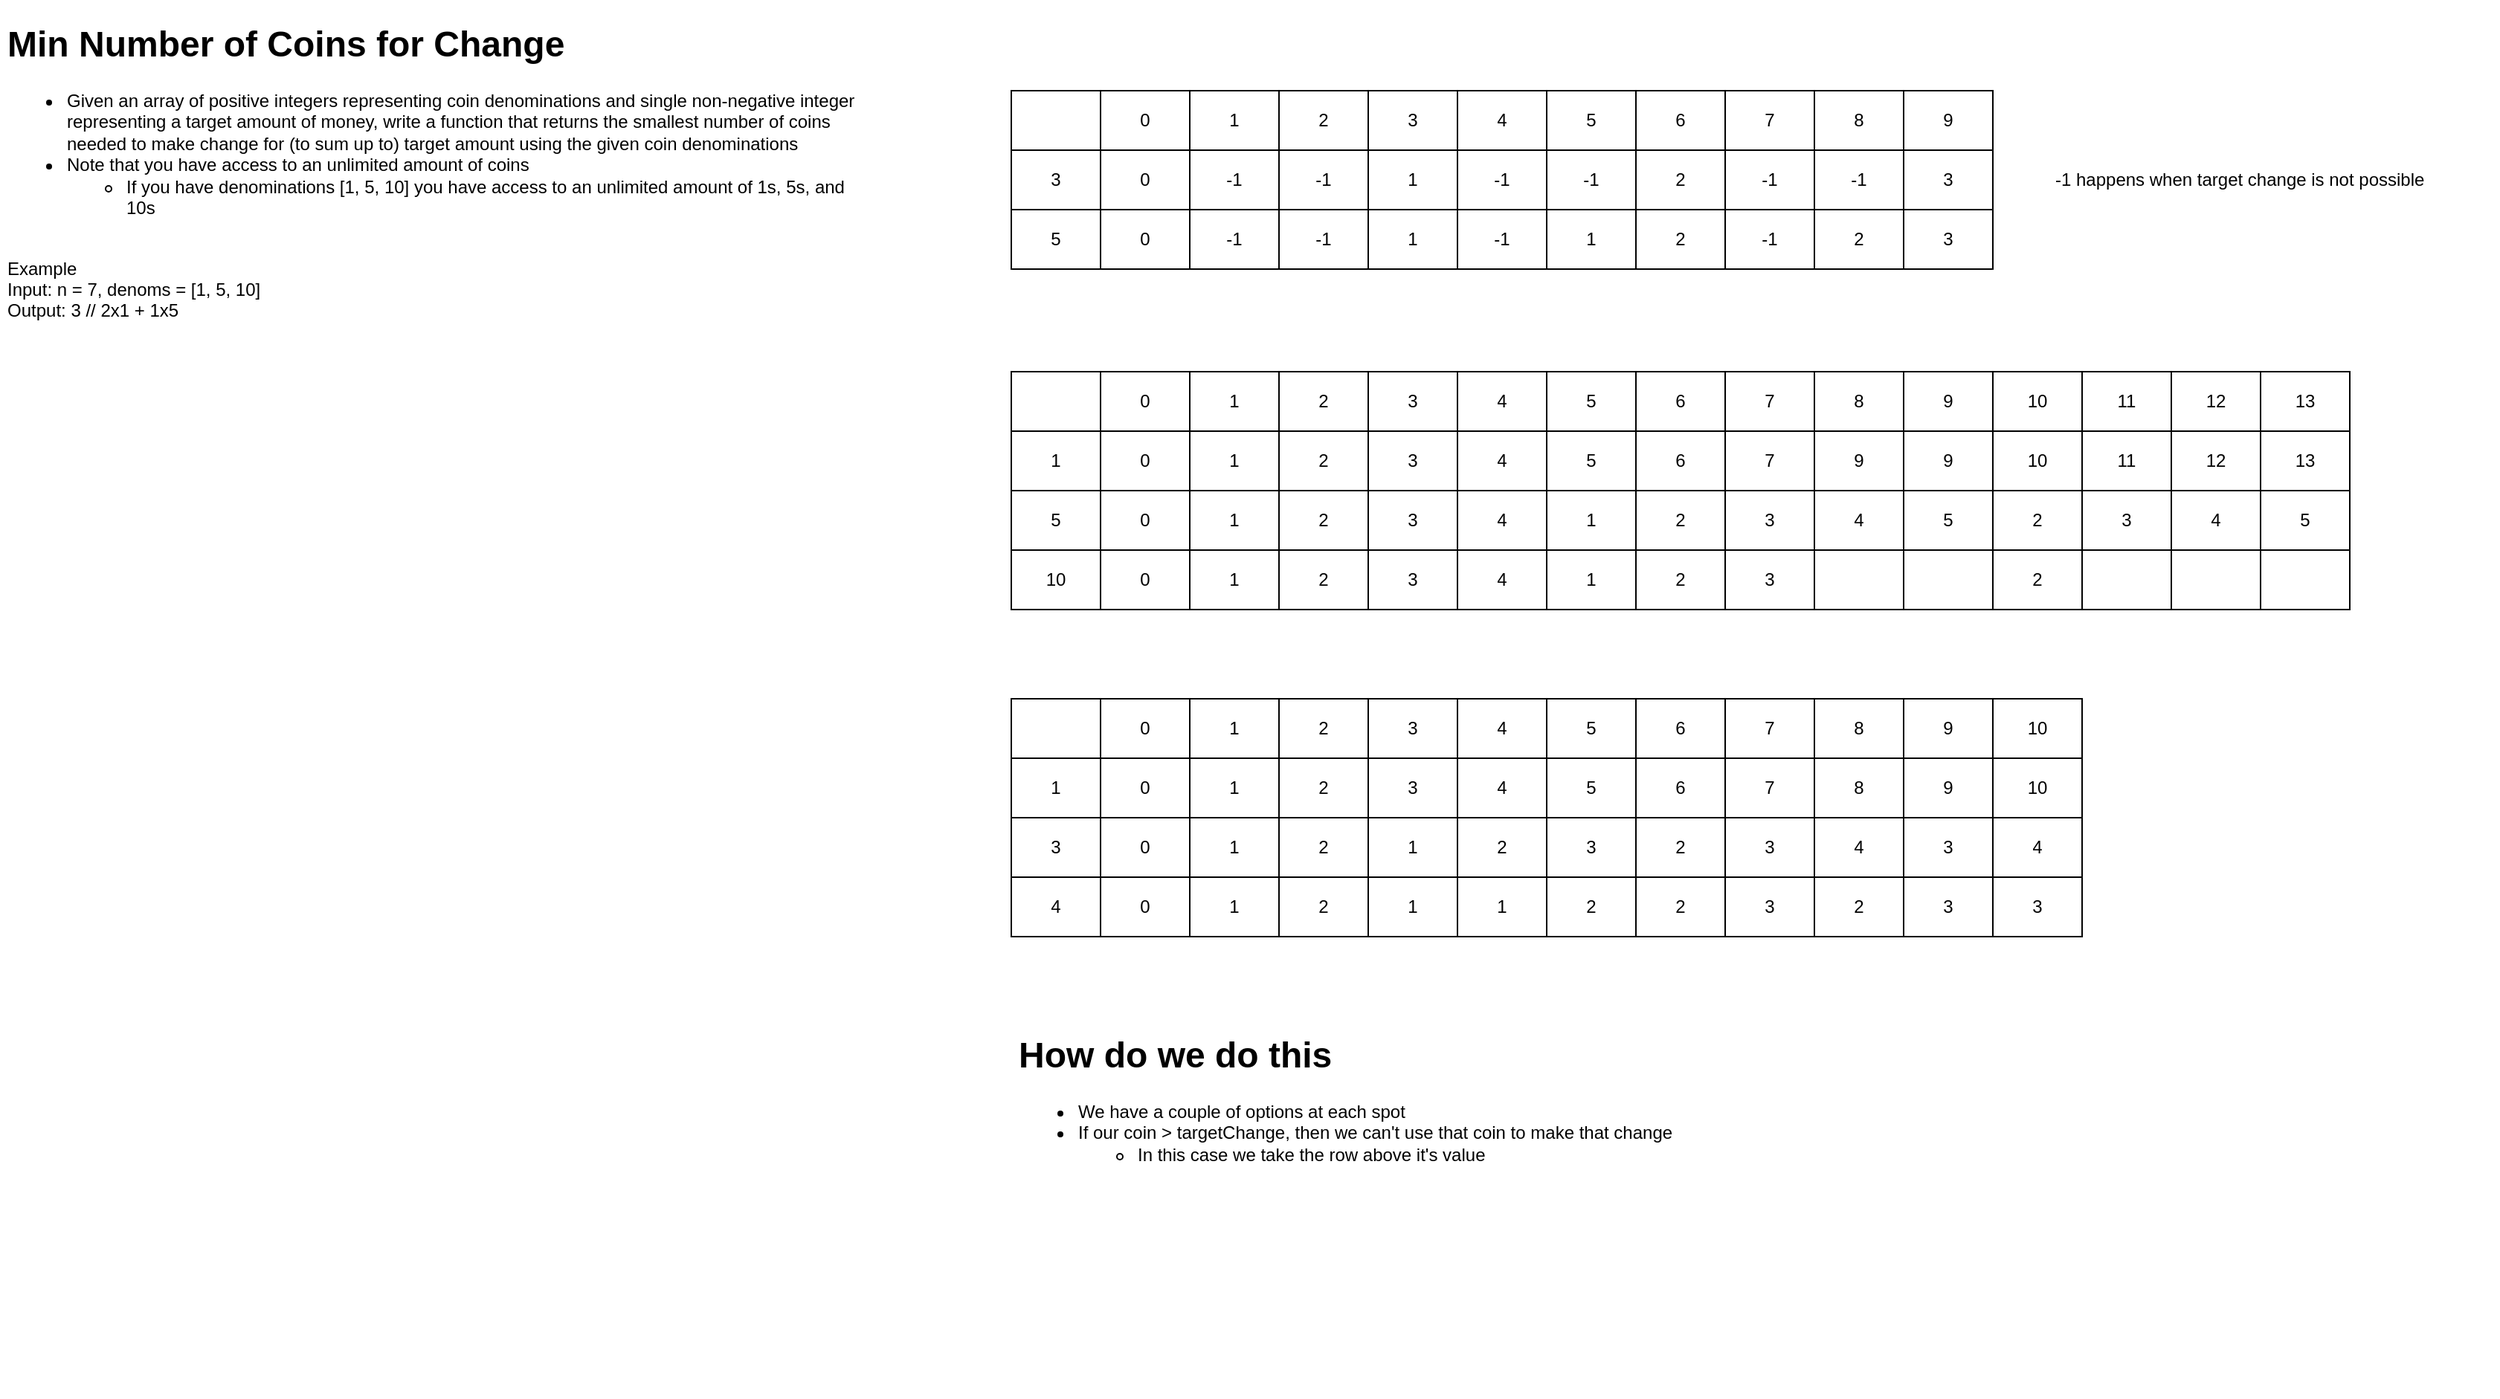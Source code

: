 <mxfile version="20.3.0" type="device"><diagram id="4B5W9W0zkUQPSBGocKM5" name="Page-1"><mxGraphModel dx="1662" dy="857" grid="1" gridSize="10" guides="1" tooltips="1" connect="1" arrows="1" fold="1" page="1" pageScale="1" pageWidth="850" pageHeight="1100" math="0" shadow="0"><root><mxCell id="0"/><mxCell id="1" parent="0"/><mxCell id="3KF4dzQylkHCF7JM_Ai--1" value="&lt;h1&gt;Min Number of Coins for Change&lt;/h1&gt;&lt;p&gt;&lt;/p&gt;&lt;ul&gt;&lt;li&gt;Given an array of positive integers representing coin denominations and single non-negative integer representing a target amount of money, write a function that returns the smallest number of coins needed to make change for (to sum up to) target amount using the given coin denominations&lt;/li&gt;&lt;li&gt;Note that you have access to an unlimited amount of coins&lt;/li&gt;&lt;ul&gt;&lt;li&gt;If you have denominations [1, 5, 10] you have access to an unlimited amount of 1s, 5s, and 10s&lt;/li&gt;&lt;/ul&gt;&lt;/ul&gt;&lt;div&gt;&lt;br&gt;&lt;/div&gt;&lt;div&gt;Example&lt;/div&gt;&lt;div&gt;Input: n = 7, denoms = [1, 5, 10]&lt;/div&gt;&lt;div&gt;Output: 3 // 2x1 + 1x5&lt;/div&gt;&lt;p&gt;&lt;/p&gt;" style="text;html=1;strokeColor=none;fillColor=none;spacing=5;spacingTop=-20;whiteSpace=wrap;overflow=hidden;rounded=0;" vertex="1" parent="1"><mxGeometry x="40" y="30" width="590" height="360" as="geometry"/></mxCell><mxCell id="3KF4dzQylkHCF7JM_Ai--2" value="" style="shape=table;startSize=0;container=1;collapsible=0;childLayout=tableLayout;" vertex="1" parent="1"><mxGeometry x="720" y="81" width="660" height="120" as="geometry"/></mxCell><mxCell id="3KF4dzQylkHCF7JM_Ai--3" value="" style="shape=tableRow;horizontal=0;startSize=0;swimlaneHead=0;swimlaneBody=0;top=0;left=0;bottom=0;right=0;collapsible=0;dropTarget=0;fillColor=none;points=[[0,0.5],[1,0.5]];portConstraint=eastwest;" vertex="1" parent="3KF4dzQylkHCF7JM_Ai--2"><mxGeometry width="660" height="40" as="geometry"/></mxCell><mxCell id="3KF4dzQylkHCF7JM_Ai--4" value="" style="shape=partialRectangle;html=1;whiteSpace=wrap;connectable=0;overflow=hidden;fillColor=none;top=0;left=0;bottom=0;right=0;pointerEvents=1;" vertex="1" parent="3KF4dzQylkHCF7JM_Ai--3"><mxGeometry width="60" height="40" as="geometry"><mxRectangle width="60" height="40" as="alternateBounds"/></mxGeometry></mxCell><mxCell id="3KF4dzQylkHCF7JM_Ai--5" value="0" style="shape=partialRectangle;html=1;whiteSpace=wrap;connectable=0;overflow=hidden;fillColor=none;top=0;left=0;bottom=0;right=0;pointerEvents=1;" vertex="1" parent="3KF4dzQylkHCF7JM_Ai--3"><mxGeometry x="60" width="60" height="40" as="geometry"><mxRectangle width="60" height="40" as="alternateBounds"/></mxGeometry></mxCell><mxCell id="3KF4dzQylkHCF7JM_Ai--6" value="1" style="shape=partialRectangle;html=1;whiteSpace=wrap;connectable=0;overflow=hidden;fillColor=none;top=0;left=0;bottom=0;right=0;pointerEvents=1;" vertex="1" parent="3KF4dzQylkHCF7JM_Ai--3"><mxGeometry x="120" width="60" height="40" as="geometry"><mxRectangle width="60" height="40" as="alternateBounds"/></mxGeometry></mxCell><mxCell id="3KF4dzQylkHCF7JM_Ai--7" value="2" style="shape=partialRectangle;html=1;whiteSpace=wrap;connectable=0;overflow=hidden;fillColor=none;top=0;left=0;bottom=0;right=0;pointerEvents=1;" vertex="1" parent="3KF4dzQylkHCF7JM_Ai--3"><mxGeometry x="180" width="60" height="40" as="geometry"><mxRectangle width="60" height="40" as="alternateBounds"/></mxGeometry></mxCell><mxCell id="3KF4dzQylkHCF7JM_Ai--8" value="3" style="shape=partialRectangle;html=1;whiteSpace=wrap;connectable=0;overflow=hidden;fillColor=none;top=0;left=0;bottom=0;right=0;pointerEvents=1;" vertex="1" parent="3KF4dzQylkHCF7JM_Ai--3"><mxGeometry x="240" width="60" height="40" as="geometry"><mxRectangle width="60" height="40" as="alternateBounds"/></mxGeometry></mxCell><mxCell id="3KF4dzQylkHCF7JM_Ai--9" value="4" style="shape=partialRectangle;html=1;whiteSpace=wrap;connectable=0;overflow=hidden;fillColor=none;top=0;left=0;bottom=0;right=0;pointerEvents=1;" vertex="1" parent="3KF4dzQylkHCF7JM_Ai--3"><mxGeometry x="300" width="60" height="40" as="geometry"><mxRectangle width="60" height="40" as="alternateBounds"/></mxGeometry></mxCell><mxCell id="3KF4dzQylkHCF7JM_Ai--10" value="5" style="shape=partialRectangle;html=1;whiteSpace=wrap;connectable=0;overflow=hidden;fillColor=none;top=0;left=0;bottom=0;right=0;pointerEvents=1;" vertex="1" parent="3KF4dzQylkHCF7JM_Ai--3"><mxGeometry x="360" width="60" height="40" as="geometry"><mxRectangle width="60" height="40" as="alternateBounds"/></mxGeometry></mxCell><mxCell id="3KF4dzQylkHCF7JM_Ai--11" value="6" style="shape=partialRectangle;html=1;whiteSpace=wrap;connectable=0;overflow=hidden;fillColor=none;top=0;left=0;bottom=0;right=0;pointerEvents=1;" vertex="1" parent="3KF4dzQylkHCF7JM_Ai--3"><mxGeometry x="420" width="60" height="40" as="geometry"><mxRectangle width="60" height="40" as="alternateBounds"/></mxGeometry></mxCell><mxCell id="3KF4dzQylkHCF7JM_Ai--12" value="7" style="shape=partialRectangle;html=1;whiteSpace=wrap;connectable=0;overflow=hidden;fillColor=none;top=0;left=0;bottom=0;right=0;pointerEvents=1;" vertex="1" parent="3KF4dzQylkHCF7JM_Ai--3"><mxGeometry x="480" width="60" height="40" as="geometry"><mxRectangle width="60" height="40" as="alternateBounds"/></mxGeometry></mxCell><mxCell id="3KF4dzQylkHCF7JM_Ai--33" value="8" style="shape=partialRectangle;html=1;whiteSpace=wrap;connectable=0;overflow=hidden;fillColor=none;top=0;left=0;bottom=0;right=0;pointerEvents=1;" vertex="1" parent="3KF4dzQylkHCF7JM_Ai--3"><mxGeometry x="540" width="60" height="40" as="geometry"><mxRectangle width="60" height="40" as="alternateBounds"/></mxGeometry></mxCell><mxCell id="3KF4dzQylkHCF7JM_Ai--36" value="9" style="shape=partialRectangle;html=1;whiteSpace=wrap;connectable=0;overflow=hidden;fillColor=none;top=0;left=0;bottom=0;right=0;pointerEvents=1;" vertex="1" parent="3KF4dzQylkHCF7JM_Ai--3"><mxGeometry x="600" width="60" height="40" as="geometry"><mxRectangle width="60" height="40" as="alternateBounds"/></mxGeometry></mxCell><mxCell id="3KF4dzQylkHCF7JM_Ai--13" value="" style="shape=tableRow;horizontal=0;startSize=0;swimlaneHead=0;swimlaneBody=0;top=0;left=0;bottom=0;right=0;collapsible=0;dropTarget=0;fillColor=none;points=[[0,0.5],[1,0.5]];portConstraint=eastwest;" vertex="1" parent="3KF4dzQylkHCF7JM_Ai--2"><mxGeometry y="40" width="660" height="40" as="geometry"/></mxCell><mxCell id="3KF4dzQylkHCF7JM_Ai--14" value="3" style="shape=partialRectangle;html=1;whiteSpace=wrap;connectable=0;overflow=hidden;fillColor=none;top=0;left=0;bottom=0;right=0;pointerEvents=1;" vertex="1" parent="3KF4dzQylkHCF7JM_Ai--13"><mxGeometry width="60" height="40" as="geometry"><mxRectangle width="60" height="40" as="alternateBounds"/></mxGeometry></mxCell><mxCell id="3KF4dzQylkHCF7JM_Ai--15" value="0" style="shape=partialRectangle;html=1;whiteSpace=wrap;connectable=0;overflow=hidden;fillColor=none;top=0;left=0;bottom=0;right=0;pointerEvents=1;" vertex="1" parent="3KF4dzQylkHCF7JM_Ai--13"><mxGeometry x="60" width="60" height="40" as="geometry"><mxRectangle width="60" height="40" as="alternateBounds"/></mxGeometry></mxCell><mxCell id="3KF4dzQylkHCF7JM_Ai--16" value="-1" style="shape=partialRectangle;html=1;whiteSpace=wrap;connectable=0;overflow=hidden;fillColor=none;top=0;left=0;bottom=0;right=0;pointerEvents=1;" vertex="1" parent="3KF4dzQylkHCF7JM_Ai--13"><mxGeometry x="120" width="60" height="40" as="geometry"><mxRectangle width="60" height="40" as="alternateBounds"/></mxGeometry></mxCell><mxCell id="3KF4dzQylkHCF7JM_Ai--17" value="-1" style="shape=partialRectangle;html=1;whiteSpace=wrap;connectable=0;overflow=hidden;fillColor=none;top=0;left=0;bottom=0;right=0;pointerEvents=1;" vertex="1" parent="3KF4dzQylkHCF7JM_Ai--13"><mxGeometry x="180" width="60" height="40" as="geometry"><mxRectangle width="60" height="40" as="alternateBounds"/></mxGeometry></mxCell><mxCell id="3KF4dzQylkHCF7JM_Ai--18" value="1" style="shape=partialRectangle;html=1;whiteSpace=wrap;connectable=0;overflow=hidden;fillColor=none;top=0;left=0;bottom=0;right=0;pointerEvents=1;" vertex="1" parent="3KF4dzQylkHCF7JM_Ai--13"><mxGeometry x="240" width="60" height="40" as="geometry"><mxRectangle width="60" height="40" as="alternateBounds"/></mxGeometry></mxCell><mxCell id="3KF4dzQylkHCF7JM_Ai--19" value="-1" style="shape=partialRectangle;html=1;whiteSpace=wrap;connectable=0;overflow=hidden;fillColor=none;top=0;left=0;bottom=0;right=0;pointerEvents=1;" vertex="1" parent="3KF4dzQylkHCF7JM_Ai--13"><mxGeometry x="300" width="60" height="40" as="geometry"><mxRectangle width="60" height="40" as="alternateBounds"/></mxGeometry></mxCell><mxCell id="3KF4dzQylkHCF7JM_Ai--20" value="-1" style="shape=partialRectangle;html=1;whiteSpace=wrap;connectable=0;overflow=hidden;fillColor=none;top=0;left=0;bottom=0;right=0;pointerEvents=1;" vertex="1" parent="3KF4dzQylkHCF7JM_Ai--13"><mxGeometry x="360" width="60" height="40" as="geometry"><mxRectangle width="60" height="40" as="alternateBounds"/></mxGeometry></mxCell><mxCell id="3KF4dzQylkHCF7JM_Ai--21" value="2" style="shape=partialRectangle;html=1;whiteSpace=wrap;connectable=0;overflow=hidden;fillColor=none;top=0;left=0;bottom=0;right=0;pointerEvents=1;" vertex="1" parent="3KF4dzQylkHCF7JM_Ai--13"><mxGeometry x="420" width="60" height="40" as="geometry"><mxRectangle width="60" height="40" as="alternateBounds"/></mxGeometry></mxCell><mxCell id="3KF4dzQylkHCF7JM_Ai--22" value="-1" style="shape=partialRectangle;html=1;whiteSpace=wrap;connectable=0;overflow=hidden;fillColor=none;top=0;left=0;bottom=0;right=0;pointerEvents=1;" vertex="1" parent="3KF4dzQylkHCF7JM_Ai--13"><mxGeometry x="480" width="60" height="40" as="geometry"><mxRectangle width="60" height="40" as="alternateBounds"/></mxGeometry></mxCell><mxCell id="3KF4dzQylkHCF7JM_Ai--34" value="-1" style="shape=partialRectangle;html=1;whiteSpace=wrap;connectable=0;overflow=hidden;fillColor=none;top=0;left=0;bottom=0;right=0;pointerEvents=1;" vertex="1" parent="3KF4dzQylkHCF7JM_Ai--13"><mxGeometry x="540" width="60" height="40" as="geometry"><mxRectangle width="60" height="40" as="alternateBounds"/></mxGeometry></mxCell><mxCell id="3KF4dzQylkHCF7JM_Ai--37" value="3" style="shape=partialRectangle;html=1;whiteSpace=wrap;connectable=0;overflow=hidden;fillColor=none;top=0;left=0;bottom=0;right=0;pointerEvents=1;" vertex="1" parent="3KF4dzQylkHCF7JM_Ai--13"><mxGeometry x="600" width="60" height="40" as="geometry"><mxRectangle width="60" height="40" as="alternateBounds"/></mxGeometry></mxCell><mxCell id="3KF4dzQylkHCF7JM_Ai--23" style="shape=tableRow;horizontal=0;startSize=0;swimlaneHead=0;swimlaneBody=0;top=0;left=0;bottom=0;right=0;collapsible=0;dropTarget=0;fillColor=none;points=[[0,0.5],[1,0.5]];portConstraint=eastwest;" vertex="1" parent="3KF4dzQylkHCF7JM_Ai--2"><mxGeometry y="80" width="660" height="40" as="geometry"/></mxCell><mxCell id="3KF4dzQylkHCF7JM_Ai--24" value="5" style="shape=partialRectangle;html=1;whiteSpace=wrap;connectable=0;overflow=hidden;fillColor=none;top=0;left=0;bottom=0;right=0;pointerEvents=1;" vertex="1" parent="3KF4dzQylkHCF7JM_Ai--23"><mxGeometry width="60" height="40" as="geometry"><mxRectangle width="60" height="40" as="alternateBounds"/></mxGeometry></mxCell><mxCell id="3KF4dzQylkHCF7JM_Ai--25" value="0" style="shape=partialRectangle;html=1;whiteSpace=wrap;connectable=0;overflow=hidden;fillColor=none;top=0;left=0;bottom=0;right=0;pointerEvents=1;" vertex="1" parent="3KF4dzQylkHCF7JM_Ai--23"><mxGeometry x="60" width="60" height="40" as="geometry"><mxRectangle width="60" height="40" as="alternateBounds"/></mxGeometry></mxCell><mxCell id="3KF4dzQylkHCF7JM_Ai--26" value="-1" style="shape=partialRectangle;html=1;whiteSpace=wrap;connectable=0;overflow=hidden;fillColor=none;top=0;left=0;bottom=0;right=0;pointerEvents=1;" vertex="1" parent="3KF4dzQylkHCF7JM_Ai--23"><mxGeometry x="120" width="60" height="40" as="geometry"><mxRectangle width="60" height="40" as="alternateBounds"/></mxGeometry></mxCell><mxCell id="3KF4dzQylkHCF7JM_Ai--27" value="-1" style="shape=partialRectangle;html=1;whiteSpace=wrap;connectable=0;overflow=hidden;fillColor=none;top=0;left=0;bottom=0;right=0;pointerEvents=1;" vertex="1" parent="3KF4dzQylkHCF7JM_Ai--23"><mxGeometry x="180" width="60" height="40" as="geometry"><mxRectangle width="60" height="40" as="alternateBounds"/></mxGeometry></mxCell><mxCell id="3KF4dzQylkHCF7JM_Ai--28" value="1" style="shape=partialRectangle;html=1;whiteSpace=wrap;connectable=0;overflow=hidden;fillColor=none;top=0;left=0;bottom=0;right=0;pointerEvents=1;" vertex="1" parent="3KF4dzQylkHCF7JM_Ai--23"><mxGeometry x="240" width="60" height="40" as="geometry"><mxRectangle width="60" height="40" as="alternateBounds"/></mxGeometry></mxCell><mxCell id="3KF4dzQylkHCF7JM_Ai--29" value="-1" style="shape=partialRectangle;html=1;whiteSpace=wrap;connectable=0;overflow=hidden;fillColor=none;top=0;left=0;bottom=0;right=0;pointerEvents=1;" vertex="1" parent="3KF4dzQylkHCF7JM_Ai--23"><mxGeometry x="300" width="60" height="40" as="geometry"><mxRectangle width="60" height="40" as="alternateBounds"/></mxGeometry></mxCell><mxCell id="3KF4dzQylkHCF7JM_Ai--30" value="1" style="shape=partialRectangle;html=1;whiteSpace=wrap;connectable=0;overflow=hidden;fillColor=none;top=0;left=0;bottom=0;right=0;pointerEvents=1;" vertex="1" parent="3KF4dzQylkHCF7JM_Ai--23"><mxGeometry x="360" width="60" height="40" as="geometry"><mxRectangle width="60" height="40" as="alternateBounds"/></mxGeometry></mxCell><mxCell id="3KF4dzQylkHCF7JM_Ai--31" value="2" style="shape=partialRectangle;html=1;whiteSpace=wrap;connectable=0;overflow=hidden;fillColor=none;top=0;left=0;bottom=0;right=0;pointerEvents=1;" vertex="1" parent="3KF4dzQylkHCF7JM_Ai--23"><mxGeometry x="420" width="60" height="40" as="geometry"><mxRectangle width="60" height="40" as="alternateBounds"/></mxGeometry></mxCell><mxCell id="3KF4dzQylkHCF7JM_Ai--32" value="-1" style="shape=partialRectangle;html=1;whiteSpace=wrap;connectable=0;overflow=hidden;fillColor=none;top=0;left=0;bottom=0;right=0;pointerEvents=1;" vertex="1" parent="3KF4dzQylkHCF7JM_Ai--23"><mxGeometry x="480" width="60" height="40" as="geometry"><mxRectangle width="60" height="40" as="alternateBounds"/></mxGeometry></mxCell><mxCell id="3KF4dzQylkHCF7JM_Ai--35" value="2" style="shape=partialRectangle;html=1;whiteSpace=wrap;connectable=0;overflow=hidden;fillColor=none;top=0;left=0;bottom=0;right=0;pointerEvents=1;" vertex="1" parent="3KF4dzQylkHCF7JM_Ai--23"><mxGeometry x="540" width="60" height="40" as="geometry"><mxRectangle width="60" height="40" as="alternateBounds"/></mxGeometry></mxCell><mxCell id="3KF4dzQylkHCF7JM_Ai--38" value="3" style="shape=partialRectangle;html=1;whiteSpace=wrap;connectable=0;overflow=hidden;fillColor=none;top=0;left=0;bottom=0;right=0;pointerEvents=1;" vertex="1" parent="3KF4dzQylkHCF7JM_Ai--23"><mxGeometry x="600" width="60" height="40" as="geometry"><mxRectangle width="60" height="40" as="alternateBounds"/></mxGeometry></mxCell><mxCell id="3KF4dzQylkHCF7JM_Ai--39" value="" style="shape=table;startSize=0;container=1;collapsible=0;childLayout=tableLayout;" vertex="1" parent="1"><mxGeometry x="720" y="270" width="900" height="160" as="geometry"/></mxCell><mxCell id="3KF4dzQylkHCF7JM_Ai--40" value="" style="shape=tableRow;horizontal=0;startSize=0;swimlaneHead=0;swimlaneBody=0;top=0;left=0;bottom=0;right=0;collapsible=0;dropTarget=0;fillColor=none;points=[[0,0.5],[1,0.5]];portConstraint=eastwest;" vertex="1" parent="3KF4dzQylkHCF7JM_Ai--39"><mxGeometry width="900" height="40" as="geometry"/></mxCell><mxCell id="3KF4dzQylkHCF7JM_Ai--41" value="" style="shape=partialRectangle;html=1;whiteSpace=wrap;connectable=0;overflow=hidden;fillColor=none;top=0;left=0;bottom=0;right=0;pointerEvents=1;" vertex="1" parent="3KF4dzQylkHCF7JM_Ai--40"><mxGeometry width="60" height="40" as="geometry"><mxRectangle width="60" height="40" as="alternateBounds"/></mxGeometry></mxCell><mxCell id="3KF4dzQylkHCF7JM_Ai--42" value="0" style="shape=partialRectangle;html=1;whiteSpace=wrap;connectable=0;overflow=hidden;fillColor=none;top=0;left=0;bottom=0;right=0;pointerEvents=1;" vertex="1" parent="3KF4dzQylkHCF7JM_Ai--40"><mxGeometry x="60" width="60" height="40" as="geometry"><mxRectangle width="60" height="40" as="alternateBounds"/></mxGeometry></mxCell><mxCell id="3KF4dzQylkHCF7JM_Ai--43" value="1" style="shape=partialRectangle;html=1;whiteSpace=wrap;connectable=0;overflow=hidden;fillColor=none;top=0;left=0;bottom=0;right=0;pointerEvents=1;" vertex="1" parent="3KF4dzQylkHCF7JM_Ai--40"><mxGeometry x="120" width="60" height="40" as="geometry"><mxRectangle width="60" height="40" as="alternateBounds"/></mxGeometry></mxCell><mxCell id="3KF4dzQylkHCF7JM_Ai--44" value="2" style="shape=partialRectangle;html=1;whiteSpace=wrap;connectable=0;overflow=hidden;fillColor=none;top=0;left=0;bottom=0;right=0;pointerEvents=1;" vertex="1" parent="3KF4dzQylkHCF7JM_Ai--40"><mxGeometry x="180" width="60" height="40" as="geometry"><mxRectangle width="60" height="40" as="alternateBounds"/></mxGeometry></mxCell><mxCell id="3KF4dzQylkHCF7JM_Ai--45" value="3" style="shape=partialRectangle;html=1;whiteSpace=wrap;connectable=0;overflow=hidden;fillColor=none;top=0;left=0;bottom=0;right=0;pointerEvents=1;" vertex="1" parent="3KF4dzQylkHCF7JM_Ai--40"><mxGeometry x="240" width="60" height="40" as="geometry"><mxRectangle width="60" height="40" as="alternateBounds"/></mxGeometry></mxCell><mxCell id="3KF4dzQylkHCF7JM_Ai--46" value="4" style="shape=partialRectangle;html=1;whiteSpace=wrap;connectable=0;overflow=hidden;fillColor=none;top=0;left=0;bottom=0;right=0;pointerEvents=1;" vertex="1" parent="3KF4dzQylkHCF7JM_Ai--40"><mxGeometry x="300" width="60" height="40" as="geometry"><mxRectangle width="60" height="40" as="alternateBounds"/></mxGeometry></mxCell><mxCell id="3KF4dzQylkHCF7JM_Ai--47" value="5" style="shape=partialRectangle;html=1;whiteSpace=wrap;connectable=0;overflow=hidden;fillColor=none;top=0;left=0;bottom=0;right=0;pointerEvents=1;" vertex="1" parent="3KF4dzQylkHCF7JM_Ai--40"><mxGeometry x="360" width="60" height="40" as="geometry"><mxRectangle width="60" height="40" as="alternateBounds"/></mxGeometry></mxCell><mxCell id="3KF4dzQylkHCF7JM_Ai--48" value="6" style="shape=partialRectangle;html=1;whiteSpace=wrap;connectable=0;overflow=hidden;fillColor=none;top=0;left=0;bottom=0;right=0;pointerEvents=1;" vertex="1" parent="3KF4dzQylkHCF7JM_Ai--40"><mxGeometry x="420" width="60" height="40" as="geometry"><mxRectangle width="60" height="40" as="alternateBounds"/></mxGeometry></mxCell><mxCell id="3KF4dzQylkHCF7JM_Ai--76" value="7" style="shape=partialRectangle;html=1;whiteSpace=wrap;connectable=0;overflow=hidden;fillColor=none;top=0;left=0;bottom=0;right=0;pointerEvents=1;" vertex="1" parent="3KF4dzQylkHCF7JM_Ai--40"><mxGeometry x="480" width="60" height="40" as="geometry"><mxRectangle width="60" height="40" as="alternateBounds"/></mxGeometry></mxCell><mxCell id="3KF4dzQylkHCF7JM_Ai--82" value="8" style="shape=partialRectangle;html=1;whiteSpace=wrap;connectable=0;overflow=hidden;fillColor=none;top=0;left=0;bottom=0;right=0;pointerEvents=1;" vertex="1" parent="3KF4dzQylkHCF7JM_Ai--40"><mxGeometry x="540" width="60" height="40" as="geometry"><mxRectangle width="60" height="40" as="alternateBounds"/></mxGeometry></mxCell><mxCell id="3KF4dzQylkHCF7JM_Ai--86" value="9" style="shape=partialRectangle;html=1;whiteSpace=wrap;connectable=0;overflow=hidden;fillColor=none;top=0;left=0;bottom=0;right=0;pointerEvents=1;" vertex="1" parent="3KF4dzQylkHCF7JM_Ai--40"><mxGeometry x="600" width="60" height="40" as="geometry"><mxRectangle width="60" height="40" as="alternateBounds"/></mxGeometry></mxCell><mxCell id="3KF4dzQylkHCF7JM_Ai--90" value="10" style="shape=partialRectangle;html=1;whiteSpace=wrap;connectable=0;overflow=hidden;fillColor=none;top=0;left=0;bottom=0;right=0;pointerEvents=1;" vertex="1" parent="3KF4dzQylkHCF7JM_Ai--40"><mxGeometry x="660" width="60" height="40" as="geometry"><mxRectangle width="60" height="40" as="alternateBounds"/></mxGeometry></mxCell><mxCell id="3KF4dzQylkHCF7JM_Ai--94" value="11" style="shape=partialRectangle;html=1;whiteSpace=wrap;connectable=0;overflow=hidden;fillColor=none;top=0;left=0;bottom=0;right=0;pointerEvents=1;" vertex="1" parent="3KF4dzQylkHCF7JM_Ai--40"><mxGeometry x="720" width="60" height="40" as="geometry"><mxRectangle width="60" height="40" as="alternateBounds"/></mxGeometry></mxCell><mxCell id="3KF4dzQylkHCF7JM_Ai--98" value="12" style="shape=partialRectangle;html=1;whiteSpace=wrap;connectable=0;overflow=hidden;fillColor=none;top=0;left=0;bottom=0;right=0;pointerEvents=1;" vertex="1" parent="3KF4dzQylkHCF7JM_Ai--40"><mxGeometry x="780" width="60" height="40" as="geometry"><mxRectangle width="60" height="40" as="alternateBounds"/></mxGeometry></mxCell><mxCell id="3KF4dzQylkHCF7JM_Ai--102" value="13" style="shape=partialRectangle;html=1;whiteSpace=wrap;connectable=0;overflow=hidden;fillColor=none;top=0;left=0;bottom=0;right=0;pointerEvents=1;" vertex="1" parent="3KF4dzQylkHCF7JM_Ai--40"><mxGeometry x="840" width="60" height="40" as="geometry"><mxRectangle width="60" height="40" as="alternateBounds"/></mxGeometry></mxCell><mxCell id="3KF4dzQylkHCF7JM_Ai--49" value="" style="shape=tableRow;horizontal=0;startSize=0;swimlaneHead=0;swimlaneBody=0;top=0;left=0;bottom=0;right=0;collapsible=0;dropTarget=0;fillColor=none;points=[[0,0.5],[1,0.5]];portConstraint=eastwest;" vertex="1" parent="3KF4dzQylkHCF7JM_Ai--39"><mxGeometry y="40" width="900" height="40" as="geometry"/></mxCell><mxCell id="3KF4dzQylkHCF7JM_Ai--50" value="1" style="shape=partialRectangle;html=1;whiteSpace=wrap;connectable=0;overflow=hidden;fillColor=none;top=0;left=0;bottom=0;right=0;pointerEvents=1;" vertex="1" parent="3KF4dzQylkHCF7JM_Ai--49"><mxGeometry width="60" height="40" as="geometry"><mxRectangle width="60" height="40" as="alternateBounds"/></mxGeometry></mxCell><mxCell id="3KF4dzQylkHCF7JM_Ai--51" value="0" style="shape=partialRectangle;html=1;whiteSpace=wrap;connectable=0;overflow=hidden;fillColor=none;top=0;left=0;bottom=0;right=0;pointerEvents=1;" vertex="1" parent="3KF4dzQylkHCF7JM_Ai--49"><mxGeometry x="60" width="60" height="40" as="geometry"><mxRectangle width="60" height="40" as="alternateBounds"/></mxGeometry></mxCell><mxCell id="3KF4dzQylkHCF7JM_Ai--52" value="1" style="shape=partialRectangle;html=1;whiteSpace=wrap;connectable=0;overflow=hidden;fillColor=none;top=0;left=0;bottom=0;right=0;pointerEvents=1;" vertex="1" parent="3KF4dzQylkHCF7JM_Ai--49"><mxGeometry x="120" width="60" height="40" as="geometry"><mxRectangle width="60" height="40" as="alternateBounds"/></mxGeometry></mxCell><mxCell id="3KF4dzQylkHCF7JM_Ai--53" value="2" style="shape=partialRectangle;html=1;whiteSpace=wrap;connectable=0;overflow=hidden;fillColor=none;top=0;left=0;bottom=0;right=0;pointerEvents=1;" vertex="1" parent="3KF4dzQylkHCF7JM_Ai--49"><mxGeometry x="180" width="60" height="40" as="geometry"><mxRectangle width="60" height="40" as="alternateBounds"/></mxGeometry></mxCell><mxCell id="3KF4dzQylkHCF7JM_Ai--54" value="3" style="shape=partialRectangle;html=1;whiteSpace=wrap;connectable=0;overflow=hidden;fillColor=none;top=0;left=0;bottom=0;right=0;pointerEvents=1;" vertex="1" parent="3KF4dzQylkHCF7JM_Ai--49"><mxGeometry x="240" width="60" height="40" as="geometry"><mxRectangle width="60" height="40" as="alternateBounds"/></mxGeometry></mxCell><mxCell id="3KF4dzQylkHCF7JM_Ai--55" value="4" style="shape=partialRectangle;html=1;whiteSpace=wrap;connectable=0;overflow=hidden;fillColor=none;top=0;left=0;bottom=0;right=0;pointerEvents=1;" vertex="1" parent="3KF4dzQylkHCF7JM_Ai--49"><mxGeometry x="300" width="60" height="40" as="geometry"><mxRectangle width="60" height="40" as="alternateBounds"/></mxGeometry></mxCell><mxCell id="3KF4dzQylkHCF7JM_Ai--56" value="5" style="shape=partialRectangle;html=1;whiteSpace=wrap;connectable=0;overflow=hidden;fillColor=none;top=0;left=0;bottom=0;right=0;pointerEvents=1;" vertex="1" parent="3KF4dzQylkHCF7JM_Ai--49"><mxGeometry x="360" width="60" height="40" as="geometry"><mxRectangle width="60" height="40" as="alternateBounds"/></mxGeometry></mxCell><mxCell id="3KF4dzQylkHCF7JM_Ai--57" value="6" style="shape=partialRectangle;html=1;whiteSpace=wrap;connectable=0;overflow=hidden;fillColor=none;top=0;left=0;bottom=0;right=0;pointerEvents=1;" vertex="1" parent="3KF4dzQylkHCF7JM_Ai--49"><mxGeometry x="420" width="60" height="40" as="geometry"><mxRectangle width="60" height="40" as="alternateBounds"/></mxGeometry></mxCell><mxCell id="3KF4dzQylkHCF7JM_Ai--77" value="7" style="shape=partialRectangle;html=1;whiteSpace=wrap;connectable=0;overflow=hidden;fillColor=none;top=0;left=0;bottom=0;right=0;pointerEvents=1;" vertex="1" parent="3KF4dzQylkHCF7JM_Ai--49"><mxGeometry x="480" width="60" height="40" as="geometry"><mxRectangle width="60" height="40" as="alternateBounds"/></mxGeometry></mxCell><mxCell id="3KF4dzQylkHCF7JM_Ai--83" value="9" style="shape=partialRectangle;html=1;whiteSpace=wrap;connectable=0;overflow=hidden;fillColor=none;top=0;left=0;bottom=0;right=0;pointerEvents=1;" vertex="1" parent="3KF4dzQylkHCF7JM_Ai--49"><mxGeometry x="540" width="60" height="40" as="geometry"><mxRectangle width="60" height="40" as="alternateBounds"/></mxGeometry></mxCell><mxCell id="3KF4dzQylkHCF7JM_Ai--87" value="9" style="shape=partialRectangle;html=1;whiteSpace=wrap;connectable=0;overflow=hidden;fillColor=none;top=0;left=0;bottom=0;right=0;pointerEvents=1;" vertex="1" parent="3KF4dzQylkHCF7JM_Ai--49"><mxGeometry x="600" width="60" height="40" as="geometry"><mxRectangle width="60" height="40" as="alternateBounds"/></mxGeometry></mxCell><mxCell id="3KF4dzQylkHCF7JM_Ai--91" value="10" style="shape=partialRectangle;html=1;whiteSpace=wrap;connectable=0;overflow=hidden;fillColor=none;top=0;left=0;bottom=0;right=0;pointerEvents=1;" vertex="1" parent="3KF4dzQylkHCF7JM_Ai--49"><mxGeometry x="660" width="60" height="40" as="geometry"><mxRectangle width="60" height="40" as="alternateBounds"/></mxGeometry></mxCell><mxCell id="3KF4dzQylkHCF7JM_Ai--95" value="11" style="shape=partialRectangle;html=1;whiteSpace=wrap;connectable=0;overflow=hidden;fillColor=none;top=0;left=0;bottom=0;right=0;pointerEvents=1;" vertex="1" parent="3KF4dzQylkHCF7JM_Ai--49"><mxGeometry x="720" width="60" height="40" as="geometry"><mxRectangle width="60" height="40" as="alternateBounds"/></mxGeometry></mxCell><mxCell id="3KF4dzQylkHCF7JM_Ai--99" value="12" style="shape=partialRectangle;html=1;whiteSpace=wrap;connectable=0;overflow=hidden;fillColor=none;top=0;left=0;bottom=0;right=0;pointerEvents=1;" vertex="1" parent="3KF4dzQylkHCF7JM_Ai--49"><mxGeometry x="780" width="60" height="40" as="geometry"><mxRectangle width="60" height="40" as="alternateBounds"/></mxGeometry></mxCell><mxCell id="3KF4dzQylkHCF7JM_Ai--103" value="13" style="shape=partialRectangle;html=1;whiteSpace=wrap;connectable=0;overflow=hidden;fillColor=none;top=0;left=0;bottom=0;right=0;pointerEvents=1;" vertex="1" parent="3KF4dzQylkHCF7JM_Ai--49"><mxGeometry x="840" width="60" height="40" as="geometry"><mxRectangle width="60" height="40" as="alternateBounds"/></mxGeometry></mxCell><mxCell id="3KF4dzQylkHCF7JM_Ai--58" value="" style="shape=tableRow;horizontal=0;startSize=0;swimlaneHead=0;swimlaneBody=0;top=0;left=0;bottom=0;right=0;collapsible=0;dropTarget=0;fillColor=none;points=[[0,0.5],[1,0.5]];portConstraint=eastwest;" vertex="1" parent="3KF4dzQylkHCF7JM_Ai--39"><mxGeometry y="80" width="900" height="40" as="geometry"/></mxCell><mxCell id="3KF4dzQylkHCF7JM_Ai--59" value="5" style="shape=partialRectangle;html=1;whiteSpace=wrap;connectable=0;overflow=hidden;fillColor=none;top=0;left=0;bottom=0;right=0;pointerEvents=1;" vertex="1" parent="3KF4dzQylkHCF7JM_Ai--58"><mxGeometry width="60" height="40" as="geometry"><mxRectangle width="60" height="40" as="alternateBounds"/></mxGeometry></mxCell><mxCell id="3KF4dzQylkHCF7JM_Ai--60" value="0" style="shape=partialRectangle;html=1;whiteSpace=wrap;connectable=0;overflow=hidden;fillColor=none;top=0;left=0;bottom=0;right=0;pointerEvents=1;" vertex="1" parent="3KF4dzQylkHCF7JM_Ai--58"><mxGeometry x="60" width="60" height="40" as="geometry"><mxRectangle width="60" height="40" as="alternateBounds"/></mxGeometry></mxCell><mxCell id="3KF4dzQylkHCF7JM_Ai--61" value="1" style="shape=partialRectangle;html=1;whiteSpace=wrap;connectable=0;overflow=hidden;fillColor=none;top=0;left=0;bottom=0;right=0;pointerEvents=1;" vertex="1" parent="3KF4dzQylkHCF7JM_Ai--58"><mxGeometry x="120" width="60" height="40" as="geometry"><mxRectangle width="60" height="40" as="alternateBounds"/></mxGeometry></mxCell><mxCell id="3KF4dzQylkHCF7JM_Ai--62" value="2" style="shape=partialRectangle;html=1;whiteSpace=wrap;connectable=0;overflow=hidden;fillColor=none;top=0;left=0;bottom=0;right=0;pointerEvents=1;" vertex="1" parent="3KF4dzQylkHCF7JM_Ai--58"><mxGeometry x="180" width="60" height="40" as="geometry"><mxRectangle width="60" height="40" as="alternateBounds"/></mxGeometry></mxCell><mxCell id="3KF4dzQylkHCF7JM_Ai--63" value="3" style="shape=partialRectangle;html=1;whiteSpace=wrap;connectable=0;overflow=hidden;fillColor=none;top=0;left=0;bottom=0;right=0;pointerEvents=1;" vertex="1" parent="3KF4dzQylkHCF7JM_Ai--58"><mxGeometry x="240" width="60" height="40" as="geometry"><mxRectangle width="60" height="40" as="alternateBounds"/></mxGeometry></mxCell><mxCell id="3KF4dzQylkHCF7JM_Ai--64" value="4" style="shape=partialRectangle;html=1;whiteSpace=wrap;connectable=0;overflow=hidden;fillColor=none;top=0;left=0;bottom=0;right=0;pointerEvents=1;" vertex="1" parent="3KF4dzQylkHCF7JM_Ai--58"><mxGeometry x="300" width="60" height="40" as="geometry"><mxRectangle width="60" height="40" as="alternateBounds"/></mxGeometry></mxCell><mxCell id="3KF4dzQylkHCF7JM_Ai--65" value="1" style="shape=partialRectangle;html=1;whiteSpace=wrap;connectable=0;overflow=hidden;fillColor=none;top=0;left=0;bottom=0;right=0;pointerEvents=1;" vertex="1" parent="3KF4dzQylkHCF7JM_Ai--58"><mxGeometry x="360" width="60" height="40" as="geometry"><mxRectangle width="60" height="40" as="alternateBounds"/></mxGeometry></mxCell><mxCell id="3KF4dzQylkHCF7JM_Ai--66" value="2" style="shape=partialRectangle;html=1;whiteSpace=wrap;connectable=0;overflow=hidden;fillColor=none;top=0;left=0;bottom=0;right=0;pointerEvents=1;" vertex="1" parent="3KF4dzQylkHCF7JM_Ai--58"><mxGeometry x="420" width="60" height="40" as="geometry"><mxRectangle width="60" height="40" as="alternateBounds"/></mxGeometry></mxCell><mxCell id="3KF4dzQylkHCF7JM_Ai--78" value="3" style="shape=partialRectangle;html=1;whiteSpace=wrap;connectable=0;overflow=hidden;fillColor=none;top=0;left=0;bottom=0;right=0;pointerEvents=1;" vertex="1" parent="3KF4dzQylkHCF7JM_Ai--58"><mxGeometry x="480" width="60" height="40" as="geometry"><mxRectangle width="60" height="40" as="alternateBounds"/></mxGeometry></mxCell><mxCell id="3KF4dzQylkHCF7JM_Ai--84" value="4" style="shape=partialRectangle;html=1;whiteSpace=wrap;connectable=0;overflow=hidden;fillColor=none;top=0;left=0;bottom=0;right=0;pointerEvents=1;" vertex="1" parent="3KF4dzQylkHCF7JM_Ai--58"><mxGeometry x="540" width="60" height="40" as="geometry"><mxRectangle width="60" height="40" as="alternateBounds"/></mxGeometry></mxCell><mxCell id="3KF4dzQylkHCF7JM_Ai--88" value="5" style="shape=partialRectangle;html=1;whiteSpace=wrap;connectable=0;overflow=hidden;fillColor=none;top=0;left=0;bottom=0;right=0;pointerEvents=1;" vertex="1" parent="3KF4dzQylkHCF7JM_Ai--58"><mxGeometry x="600" width="60" height="40" as="geometry"><mxRectangle width="60" height="40" as="alternateBounds"/></mxGeometry></mxCell><mxCell id="3KF4dzQylkHCF7JM_Ai--92" value="2" style="shape=partialRectangle;html=1;whiteSpace=wrap;connectable=0;overflow=hidden;fillColor=none;top=0;left=0;bottom=0;right=0;pointerEvents=1;" vertex="1" parent="3KF4dzQylkHCF7JM_Ai--58"><mxGeometry x="660" width="60" height="40" as="geometry"><mxRectangle width="60" height="40" as="alternateBounds"/></mxGeometry></mxCell><mxCell id="3KF4dzQylkHCF7JM_Ai--96" value="3" style="shape=partialRectangle;html=1;whiteSpace=wrap;connectable=0;overflow=hidden;fillColor=none;top=0;left=0;bottom=0;right=0;pointerEvents=1;" vertex="1" parent="3KF4dzQylkHCF7JM_Ai--58"><mxGeometry x="720" width="60" height="40" as="geometry"><mxRectangle width="60" height="40" as="alternateBounds"/></mxGeometry></mxCell><mxCell id="3KF4dzQylkHCF7JM_Ai--100" value="4" style="shape=partialRectangle;html=1;whiteSpace=wrap;connectable=0;overflow=hidden;fillColor=none;top=0;left=0;bottom=0;right=0;pointerEvents=1;" vertex="1" parent="3KF4dzQylkHCF7JM_Ai--58"><mxGeometry x="780" width="60" height="40" as="geometry"><mxRectangle width="60" height="40" as="alternateBounds"/></mxGeometry></mxCell><mxCell id="3KF4dzQylkHCF7JM_Ai--104" value="5" style="shape=partialRectangle;html=1;whiteSpace=wrap;connectable=0;overflow=hidden;fillColor=none;top=0;left=0;bottom=0;right=0;pointerEvents=1;" vertex="1" parent="3KF4dzQylkHCF7JM_Ai--58"><mxGeometry x="840" width="60" height="40" as="geometry"><mxRectangle width="60" height="40" as="alternateBounds"/></mxGeometry></mxCell><mxCell id="3KF4dzQylkHCF7JM_Ai--67" value="" style="shape=tableRow;horizontal=0;startSize=0;swimlaneHead=0;swimlaneBody=0;top=0;left=0;bottom=0;right=0;collapsible=0;dropTarget=0;fillColor=none;points=[[0,0.5],[1,0.5]];portConstraint=eastwest;" vertex="1" parent="3KF4dzQylkHCF7JM_Ai--39"><mxGeometry y="120" width="900" height="40" as="geometry"/></mxCell><mxCell id="3KF4dzQylkHCF7JM_Ai--68" value="10" style="shape=partialRectangle;html=1;whiteSpace=wrap;connectable=0;overflow=hidden;fillColor=none;top=0;left=0;bottom=0;right=0;pointerEvents=1;" vertex="1" parent="3KF4dzQylkHCF7JM_Ai--67"><mxGeometry width="60" height="40" as="geometry"><mxRectangle width="60" height="40" as="alternateBounds"/></mxGeometry></mxCell><mxCell id="3KF4dzQylkHCF7JM_Ai--69" value="0" style="shape=partialRectangle;html=1;whiteSpace=wrap;connectable=0;overflow=hidden;fillColor=none;top=0;left=0;bottom=0;right=0;pointerEvents=1;" vertex="1" parent="3KF4dzQylkHCF7JM_Ai--67"><mxGeometry x="60" width="60" height="40" as="geometry"><mxRectangle width="60" height="40" as="alternateBounds"/></mxGeometry></mxCell><mxCell id="3KF4dzQylkHCF7JM_Ai--70" value="1" style="shape=partialRectangle;html=1;whiteSpace=wrap;connectable=0;overflow=hidden;fillColor=none;top=0;left=0;bottom=0;right=0;pointerEvents=1;" vertex="1" parent="3KF4dzQylkHCF7JM_Ai--67"><mxGeometry x="120" width="60" height="40" as="geometry"><mxRectangle width="60" height="40" as="alternateBounds"/></mxGeometry></mxCell><mxCell id="3KF4dzQylkHCF7JM_Ai--71" value="2" style="shape=partialRectangle;html=1;whiteSpace=wrap;connectable=0;overflow=hidden;fillColor=none;top=0;left=0;bottom=0;right=0;pointerEvents=1;" vertex="1" parent="3KF4dzQylkHCF7JM_Ai--67"><mxGeometry x="180" width="60" height="40" as="geometry"><mxRectangle width="60" height="40" as="alternateBounds"/></mxGeometry></mxCell><mxCell id="3KF4dzQylkHCF7JM_Ai--72" value="3" style="shape=partialRectangle;html=1;whiteSpace=wrap;connectable=0;overflow=hidden;fillColor=none;top=0;left=0;bottom=0;right=0;pointerEvents=1;" vertex="1" parent="3KF4dzQylkHCF7JM_Ai--67"><mxGeometry x="240" width="60" height="40" as="geometry"><mxRectangle width="60" height="40" as="alternateBounds"/></mxGeometry></mxCell><mxCell id="3KF4dzQylkHCF7JM_Ai--73" value="4" style="shape=partialRectangle;html=1;whiteSpace=wrap;connectable=0;overflow=hidden;fillColor=none;top=0;left=0;bottom=0;right=0;pointerEvents=1;" vertex="1" parent="3KF4dzQylkHCF7JM_Ai--67"><mxGeometry x="300" width="60" height="40" as="geometry"><mxRectangle width="60" height="40" as="alternateBounds"/></mxGeometry></mxCell><mxCell id="3KF4dzQylkHCF7JM_Ai--74" value="1" style="shape=partialRectangle;html=1;whiteSpace=wrap;connectable=0;overflow=hidden;fillColor=none;top=0;left=0;bottom=0;right=0;pointerEvents=1;" vertex="1" parent="3KF4dzQylkHCF7JM_Ai--67"><mxGeometry x="360" width="60" height="40" as="geometry"><mxRectangle width="60" height="40" as="alternateBounds"/></mxGeometry></mxCell><mxCell id="3KF4dzQylkHCF7JM_Ai--75" value="2" style="shape=partialRectangle;html=1;whiteSpace=wrap;connectable=0;overflow=hidden;fillColor=none;top=0;left=0;bottom=0;right=0;pointerEvents=1;" vertex="1" parent="3KF4dzQylkHCF7JM_Ai--67"><mxGeometry x="420" width="60" height="40" as="geometry"><mxRectangle width="60" height="40" as="alternateBounds"/></mxGeometry></mxCell><mxCell id="3KF4dzQylkHCF7JM_Ai--79" value="3" style="shape=partialRectangle;html=1;whiteSpace=wrap;connectable=0;overflow=hidden;fillColor=none;top=0;left=0;bottom=0;right=0;pointerEvents=1;" vertex="1" parent="3KF4dzQylkHCF7JM_Ai--67"><mxGeometry x="480" width="60" height="40" as="geometry"><mxRectangle width="60" height="40" as="alternateBounds"/></mxGeometry></mxCell><mxCell id="3KF4dzQylkHCF7JM_Ai--85" style="shape=partialRectangle;html=1;whiteSpace=wrap;connectable=0;overflow=hidden;fillColor=none;top=0;left=0;bottom=0;right=0;pointerEvents=1;" vertex="1" parent="3KF4dzQylkHCF7JM_Ai--67"><mxGeometry x="540" width="60" height="40" as="geometry"><mxRectangle width="60" height="40" as="alternateBounds"/></mxGeometry></mxCell><mxCell id="3KF4dzQylkHCF7JM_Ai--89" style="shape=partialRectangle;html=1;whiteSpace=wrap;connectable=0;overflow=hidden;fillColor=none;top=0;left=0;bottom=0;right=0;pointerEvents=1;" vertex="1" parent="3KF4dzQylkHCF7JM_Ai--67"><mxGeometry x="600" width="60" height="40" as="geometry"><mxRectangle width="60" height="40" as="alternateBounds"/></mxGeometry></mxCell><mxCell id="3KF4dzQylkHCF7JM_Ai--93" value="2" style="shape=partialRectangle;html=1;whiteSpace=wrap;connectable=0;overflow=hidden;fillColor=none;top=0;left=0;bottom=0;right=0;pointerEvents=1;" vertex="1" parent="3KF4dzQylkHCF7JM_Ai--67"><mxGeometry x="660" width="60" height="40" as="geometry"><mxRectangle width="60" height="40" as="alternateBounds"/></mxGeometry></mxCell><mxCell id="3KF4dzQylkHCF7JM_Ai--97" style="shape=partialRectangle;html=1;whiteSpace=wrap;connectable=0;overflow=hidden;fillColor=none;top=0;left=0;bottom=0;right=0;pointerEvents=1;" vertex="1" parent="3KF4dzQylkHCF7JM_Ai--67"><mxGeometry x="720" width="60" height="40" as="geometry"><mxRectangle width="60" height="40" as="alternateBounds"/></mxGeometry></mxCell><mxCell id="3KF4dzQylkHCF7JM_Ai--101" style="shape=partialRectangle;html=1;whiteSpace=wrap;connectable=0;overflow=hidden;fillColor=none;top=0;left=0;bottom=0;right=0;pointerEvents=1;" vertex="1" parent="3KF4dzQylkHCF7JM_Ai--67"><mxGeometry x="780" width="60" height="40" as="geometry"><mxRectangle width="60" height="40" as="alternateBounds"/></mxGeometry></mxCell><mxCell id="3KF4dzQylkHCF7JM_Ai--105" style="shape=partialRectangle;html=1;whiteSpace=wrap;connectable=0;overflow=hidden;fillColor=none;top=0;left=0;bottom=0;right=0;pointerEvents=1;" vertex="1" parent="3KF4dzQylkHCF7JM_Ai--67"><mxGeometry x="840" width="60" height="40" as="geometry"><mxRectangle width="60" height="40" as="alternateBounds"/></mxGeometry></mxCell><mxCell id="3KF4dzQylkHCF7JM_Ai--106" value="" style="shape=table;startSize=0;container=1;collapsible=0;childLayout=tableLayout;" vertex="1" parent="1"><mxGeometry x="720" y="490" width="720" height="160" as="geometry"/></mxCell><mxCell id="3KF4dzQylkHCF7JM_Ai--107" value="" style="shape=tableRow;horizontal=0;startSize=0;swimlaneHead=0;swimlaneBody=0;top=0;left=0;bottom=0;right=0;collapsible=0;dropTarget=0;fillColor=none;points=[[0,0.5],[1,0.5]];portConstraint=eastwest;" vertex="1" parent="3KF4dzQylkHCF7JM_Ai--106"><mxGeometry width="720" height="40" as="geometry"/></mxCell><mxCell id="3KF4dzQylkHCF7JM_Ai--108" value="" style="shape=partialRectangle;html=1;whiteSpace=wrap;connectable=0;overflow=hidden;fillColor=none;top=0;left=0;bottom=0;right=0;pointerEvents=1;" vertex="1" parent="3KF4dzQylkHCF7JM_Ai--107"><mxGeometry width="60" height="40" as="geometry"><mxRectangle width="60" height="40" as="alternateBounds"/></mxGeometry></mxCell><mxCell id="3KF4dzQylkHCF7JM_Ai--109" value="0" style="shape=partialRectangle;html=1;whiteSpace=wrap;connectable=0;overflow=hidden;fillColor=none;top=0;left=0;bottom=0;right=0;pointerEvents=1;" vertex="1" parent="3KF4dzQylkHCF7JM_Ai--107"><mxGeometry x="60" width="60" height="40" as="geometry"><mxRectangle width="60" height="40" as="alternateBounds"/></mxGeometry></mxCell><mxCell id="3KF4dzQylkHCF7JM_Ai--110" value="1" style="shape=partialRectangle;html=1;whiteSpace=wrap;connectable=0;overflow=hidden;fillColor=none;top=0;left=0;bottom=0;right=0;pointerEvents=1;" vertex="1" parent="3KF4dzQylkHCF7JM_Ai--107"><mxGeometry x="120" width="60" height="40" as="geometry"><mxRectangle width="60" height="40" as="alternateBounds"/></mxGeometry></mxCell><mxCell id="3KF4dzQylkHCF7JM_Ai--111" value="2" style="shape=partialRectangle;html=1;whiteSpace=wrap;connectable=0;overflow=hidden;fillColor=none;top=0;left=0;bottom=0;right=0;pointerEvents=1;" vertex="1" parent="3KF4dzQylkHCF7JM_Ai--107"><mxGeometry x="180" width="60" height="40" as="geometry"><mxRectangle width="60" height="40" as="alternateBounds"/></mxGeometry></mxCell><mxCell id="3KF4dzQylkHCF7JM_Ai--112" value="3" style="shape=partialRectangle;html=1;whiteSpace=wrap;connectable=0;overflow=hidden;fillColor=none;top=0;left=0;bottom=0;right=0;pointerEvents=1;" vertex="1" parent="3KF4dzQylkHCF7JM_Ai--107"><mxGeometry x="240" width="60" height="40" as="geometry"><mxRectangle width="60" height="40" as="alternateBounds"/></mxGeometry></mxCell><mxCell id="3KF4dzQylkHCF7JM_Ai--113" value="4" style="shape=partialRectangle;html=1;whiteSpace=wrap;connectable=0;overflow=hidden;fillColor=none;top=0;left=0;bottom=0;right=0;pointerEvents=1;" vertex="1" parent="3KF4dzQylkHCF7JM_Ai--107"><mxGeometry x="300" width="60" height="40" as="geometry"><mxRectangle width="60" height="40" as="alternateBounds"/></mxGeometry></mxCell><mxCell id="3KF4dzQylkHCF7JM_Ai--114" value="5" style="shape=partialRectangle;html=1;whiteSpace=wrap;connectable=0;overflow=hidden;fillColor=none;top=0;left=0;bottom=0;right=0;pointerEvents=1;" vertex="1" parent="3KF4dzQylkHCF7JM_Ai--107"><mxGeometry x="360" width="60" height="40" as="geometry"><mxRectangle width="60" height="40" as="alternateBounds"/></mxGeometry></mxCell><mxCell id="3KF4dzQylkHCF7JM_Ai--115" value="6" style="shape=partialRectangle;html=1;whiteSpace=wrap;connectable=0;overflow=hidden;fillColor=none;top=0;left=0;bottom=0;right=0;pointerEvents=1;" vertex="1" parent="3KF4dzQylkHCF7JM_Ai--107"><mxGeometry x="420" width="60" height="40" as="geometry"><mxRectangle width="60" height="40" as="alternateBounds"/></mxGeometry></mxCell><mxCell id="3KF4dzQylkHCF7JM_Ai--116" value="7" style="shape=partialRectangle;html=1;whiteSpace=wrap;connectable=0;overflow=hidden;fillColor=none;top=0;left=0;bottom=0;right=0;pointerEvents=1;" vertex="1" parent="3KF4dzQylkHCF7JM_Ai--107"><mxGeometry x="480" width="60" height="40" as="geometry"><mxRectangle width="60" height="40" as="alternateBounds"/></mxGeometry></mxCell><mxCell id="3KF4dzQylkHCF7JM_Ai--117" value="8" style="shape=partialRectangle;html=1;whiteSpace=wrap;connectable=0;overflow=hidden;fillColor=none;top=0;left=0;bottom=0;right=0;pointerEvents=1;" vertex="1" parent="3KF4dzQylkHCF7JM_Ai--107"><mxGeometry x="540" width="60" height="40" as="geometry"><mxRectangle width="60" height="40" as="alternateBounds"/></mxGeometry></mxCell><mxCell id="3KF4dzQylkHCF7JM_Ai--118" value="9" style="shape=partialRectangle;html=1;whiteSpace=wrap;connectable=0;overflow=hidden;fillColor=none;top=0;left=0;bottom=0;right=0;pointerEvents=1;" vertex="1" parent="3KF4dzQylkHCF7JM_Ai--107"><mxGeometry x="600" width="60" height="40" as="geometry"><mxRectangle width="60" height="40" as="alternateBounds"/></mxGeometry></mxCell><mxCell id="3KF4dzQylkHCF7JM_Ai--155" value="10" style="shape=partialRectangle;html=1;whiteSpace=wrap;connectable=0;overflow=hidden;fillColor=none;top=0;left=0;bottom=0;right=0;pointerEvents=1;" vertex="1" parent="3KF4dzQylkHCF7JM_Ai--107"><mxGeometry x="660" width="60" height="40" as="geometry"><mxRectangle width="60" height="40" as="alternateBounds"/></mxGeometry></mxCell><mxCell id="3KF4dzQylkHCF7JM_Ai--119" value="" style="shape=tableRow;horizontal=0;startSize=0;swimlaneHead=0;swimlaneBody=0;top=0;left=0;bottom=0;right=0;collapsible=0;dropTarget=0;fillColor=none;points=[[0,0.5],[1,0.5]];portConstraint=eastwest;" vertex="1" parent="3KF4dzQylkHCF7JM_Ai--106"><mxGeometry y="40" width="720" height="40" as="geometry"/></mxCell><mxCell id="3KF4dzQylkHCF7JM_Ai--120" value="1" style="shape=partialRectangle;html=1;whiteSpace=wrap;connectable=0;overflow=hidden;fillColor=none;top=0;left=0;bottom=0;right=0;pointerEvents=1;" vertex="1" parent="3KF4dzQylkHCF7JM_Ai--119"><mxGeometry width="60" height="40" as="geometry"><mxRectangle width="60" height="40" as="alternateBounds"/></mxGeometry></mxCell><mxCell id="3KF4dzQylkHCF7JM_Ai--121" value="0" style="shape=partialRectangle;html=1;whiteSpace=wrap;connectable=0;overflow=hidden;fillColor=none;top=0;left=0;bottom=0;right=0;pointerEvents=1;" vertex="1" parent="3KF4dzQylkHCF7JM_Ai--119"><mxGeometry x="60" width="60" height="40" as="geometry"><mxRectangle width="60" height="40" as="alternateBounds"/></mxGeometry></mxCell><mxCell id="3KF4dzQylkHCF7JM_Ai--122" value="1" style="shape=partialRectangle;html=1;whiteSpace=wrap;connectable=0;overflow=hidden;fillColor=none;top=0;left=0;bottom=0;right=0;pointerEvents=1;" vertex="1" parent="3KF4dzQylkHCF7JM_Ai--119"><mxGeometry x="120" width="60" height="40" as="geometry"><mxRectangle width="60" height="40" as="alternateBounds"/></mxGeometry></mxCell><mxCell id="3KF4dzQylkHCF7JM_Ai--123" value="2" style="shape=partialRectangle;html=1;whiteSpace=wrap;connectable=0;overflow=hidden;fillColor=none;top=0;left=0;bottom=0;right=0;pointerEvents=1;" vertex="1" parent="3KF4dzQylkHCF7JM_Ai--119"><mxGeometry x="180" width="60" height="40" as="geometry"><mxRectangle width="60" height="40" as="alternateBounds"/></mxGeometry></mxCell><mxCell id="3KF4dzQylkHCF7JM_Ai--124" value="3" style="shape=partialRectangle;html=1;whiteSpace=wrap;connectable=0;overflow=hidden;fillColor=none;top=0;left=0;bottom=0;right=0;pointerEvents=1;" vertex="1" parent="3KF4dzQylkHCF7JM_Ai--119"><mxGeometry x="240" width="60" height="40" as="geometry"><mxRectangle width="60" height="40" as="alternateBounds"/></mxGeometry></mxCell><mxCell id="3KF4dzQylkHCF7JM_Ai--125" value="4" style="shape=partialRectangle;html=1;whiteSpace=wrap;connectable=0;overflow=hidden;fillColor=none;top=0;left=0;bottom=0;right=0;pointerEvents=1;" vertex="1" parent="3KF4dzQylkHCF7JM_Ai--119"><mxGeometry x="300" width="60" height="40" as="geometry"><mxRectangle width="60" height="40" as="alternateBounds"/></mxGeometry></mxCell><mxCell id="3KF4dzQylkHCF7JM_Ai--126" value="5" style="shape=partialRectangle;html=1;whiteSpace=wrap;connectable=0;overflow=hidden;fillColor=none;top=0;left=0;bottom=0;right=0;pointerEvents=1;" vertex="1" parent="3KF4dzQylkHCF7JM_Ai--119"><mxGeometry x="360" width="60" height="40" as="geometry"><mxRectangle width="60" height="40" as="alternateBounds"/></mxGeometry></mxCell><mxCell id="3KF4dzQylkHCF7JM_Ai--127" value="6" style="shape=partialRectangle;html=1;whiteSpace=wrap;connectable=0;overflow=hidden;fillColor=none;top=0;left=0;bottom=0;right=0;pointerEvents=1;" vertex="1" parent="3KF4dzQylkHCF7JM_Ai--119"><mxGeometry x="420" width="60" height="40" as="geometry"><mxRectangle width="60" height="40" as="alternateBounds"/></mxGeometry></mxCell><mxCell id="3KF4dzQylkHCF7JM_Ai--128" value="7" style="shape=partialRectangle;html=1;whiteSpace=wrap;connectable=0;overflow=hidden;fillColor=none;top=0;left=0;bottom=0;right=0;pointerEvents=1;" vertex="1" parent="3KF4dzQylkHCF7JM_Ai--119"><mxGeometry x="480" width="60" height="40" as="geometry"><mxRectangle width="60" height="40" as="alternateBounds"/></mxGeometry></mxCell><mxCell id="3KF4dzQylkHCF7JM_Ai--129" value="8" style="shape=partialRectangle;html=1;whiteSpace=wrap;connectable=0;overflow=hidden;fillColor=none;top=0;left=0;bottom=0;right=0;pointerEvents=1;" vertex="1" parent="3KF4dzQylkHCF7JM_Ai--119"><mxGeometry x="540" width="60" height="40" as="geometry"><mxRectangle width="60" height="40" as="alternateBounds"/></mxGeometry></mxCell><mxCell id="3KF4dzQylkHCF7JM_Ai--130" value="9" style="shape=partialRectangle;html=1;whiteSpace=wrap;connectable=0;overflow=hidden;fillColor=none;top=0;left=0;bottom=0;right=0;pointerEvents=1;" vertex="1" parent="3KF4dzQylkHCF7JM_Ai--119"><mxGeometry x="600" width="60" height="40" as="geometry"><mxRectangle width="60" height="40" as="alternateBounds"/></mxGeometry></mxCell><mxCell id="3KF4dzQylkHCF7JM_Ai--156" value="10" style="shape=partialRectangle;html=1;whiteSpace=wrap;connectable=0;overflow=hidden;fillColor=none;top=0;left=0;bottom=0;right=0;pointerEvents=1;" vertex="1" parent="3KF4dzQylkHCF7JM_Ai--119"><mxGeometry x="660" width="60" height="40" as="geometry"><mxRectangle width="60" height="40" as="alternateBounds"/></mxGeometry></mxCell><mxCell id="3KF4dzQylkHCF7JM_Ai--131" value="" style="shape=tableRow;horizontal=0;startSize=0;swimlaneHead=0;swimlaneBody=0;top=0;left=0;bottom=0;right=0;collapsible=0;dropTarget=0;fillColor=none;points=[[0,0.5],[1,0.5]];portConstraint=eastwest;" vertex="1" parent="3KF4dzQylkHCF7JM_Ai--106"><mxGeometry y="80" width="720" height="40" as="geometry"/></mxCell><mxCell id="3KF4dzQylkHCF7JM_Ai--132" value="3" style="shape=partialRectangle;html=1;whiteSpace=wrap;connectable=0;overflow=hidden;fillColor=none;top=0;left=0;bottom=0;right=0;pointerEvents=1;" vertex="1" parent="3KF4dzQylkHCF7JM_Ai--131"><mxGeometry width="60" height="40" as="geometry"><mxRectangle width="60" height="40" as="alternateBounds"/></mxGeometry></mxCell><mxCell id="3KF4dzQylkHCF7JM_Ai--133" value="0" style="shape=partialRectangle;html=1;whiteSpace=wrap;connectable=0;overflow=hidden;fillColor=none;top=0;left=0;bottom=0;right=0;pointerEvents=1;" vertex="1" parent="3KF4dzQylkHCF7JM_Ai--131"><mxGeometry x="60" width="60" height="40" as="geometry"><mxRectangle width="60" height="40" as="alternateBounds"/></mxGeometry></mxCell><mxCell id="3KF4dzQylkHCF7JM_Ai--134" value="1" style="shape=partialRectangle;html=1;whiteSpace=wrap;connectable=0;overflow=hidden;fillColor=none;top=0;left=0;bottom=0;right=0;pointerEvents=1;" vertex="1" parent="3KF4dzQylkHCF7JM_Ai--131"><mxGeometry x="120" width="60" height="40" as="geometry"><mxRectangle width="60" height="40" as="alternateBounds"/></mxGeometry></mxCell><mxCell id="3KF4dzQylkHCF7JM_Ai--135" value="2" style="shape=partialRectangle;html=1;whiteSpace=wrap;connectable=0;overflow=hidden;fillColor=none;top=0;left=0;bottom=0;right=0;pointerEvents=1;" vertex="1" parent="3KF4dzQylkHCF7JM_Ai--131"><mxGeometry x="180" width="60" height="40" as="geometry"><mxRectangle width="60" height="40" as="alternateBounds"/></mxGeometry></mxCell><mxCell id="3KF4dzQylkHCF7JM_Ai--136" value="1" style="shape=partialRectangle;html=1;whiteSpace=wrap;connectable=0;overflow=hidden;fillColor=none;top=0;left=0;bottom=0;right=0;pointerEvents=1;" vertex="1" parent="3KF4dzQylkHCF7JM_Ai--131"><mxGeometry x="240" width="60" height="40" as="geometry"><mxRectangle width="60" height="40" as="alternateBounds"/></mxGeometry></mxCell><mxCell id="3KF4dzQylkHCF7JM_Ai--137" value="2" style="shape=partialRectangle;html=1;whiteSpace=wrap;connectable=0;overflow=hidden;fillColor=none;top=0;left=0;bottom=0;right=0;pointerEvents=1;" vertex="1" parent="3KF4dzQylkHCF7JM_Ai--131"><mxGeometry x="300" width="60" height="40" as="geometry"><mxRectangle width="60" height="40" as="alternateBounds"/></mxGeometry></mxCell><mxCell id="3KF4dzQylkHCF7JM_Ai--138" value="3" style="shape=partialRectangle;html=1;whiteSpace=wrap;connectable=0;overflow=hidden;fillColor=none;top=0;left=0;bottom=0;right=0;pointerEvents=1;" vertex="1" parent="3KF4dzQylkHCF7JM_Ai--131"><mxGeometry x="360" width="60" height="40" as="geometry"><mxRectangle width="60" height="40" as="alternateBounds"/></mxGeometry></mxCell><mxCell id="3KF4dzQylkHCF7JM_Ai--139" value="2" style="shape=partialRectangle;html=1;whiteSpace=wrap;connectable=0;overflow=hidden;fillColor=none;top=0;left=0;bottom=0;right=0;pointerEvents=1;" vertex="1" parent="3KF4dzQylkHCF7JM_Ai--131"><mxGeometry x="420" width="60" height="40" as="geometry"><mxRectangle width="60" height="40" as="alternateBounds"/></mxGeometry></mxCell><mxCell id="3KF4dzQylkHCF7JM_Ai--140" value="3" style="shape=partialRectangle;html=1;whiteSpace=wrap;connectable=0;overflow=hidden;fillColor=none;top=0;left=0;bottom=0;right=0;pointerEvents=1;" vertex="1" parent="3KF4dzQylkHCF7JM_Ai--131"><mxGeometry x="480" width="60" height="40" as="geometry"><mxRectangle width="60" height="40" as="alternateBounds"/></mxGeometry></mxCell><mxCell id="3KF4dzQylkHCF7JM_Ai--141" value="4" style="shape=partialRectangle;html=1;whiteSpace=wrap;connectable=0;overflow=hidden;fillColor=none;top=0;left=0;bottom=0;right=0;pointerEvents=1;" vertex="1" parent="3KF4dzQylkHCF7JM_Ai--131"><mxGeometry x="540" width="60" height="40" as="geometry"><mxRectangle width="60" height="40" as="alternateBounds"/></mxGeometry></mxCell><mxCell id="3KF4dzQylkHCF7JM_Ai--142" value="3" style="shape=partialRectangle;html=1;whiteSpace=wrap;connectable=0;overflow=hidden;fillColor=none;top=0;left=0;bottom=0;right=0;pointerEvents=1;" vertex="1" parent="3KF4dzQylkHCF7JM_Ai--131"><mxGeometry x="600" width="60" height="40" as="geometry"><mxRectangle width="60" height="40" as="alternateBounds"/></mxGeometry></mxCell><mxCell id="3KF4dzQylkHCF7JM_Ai--157" value="4" style="shape=partialRectangle;html=1;whiteSpace=wrap;connectable=0;overflow=hidden;fillColor=none;top=0;left=0;bottom=0;right=0;pointerEvents=1;" vertex="1" parent="3KF4dzQylkHCF7JM_Ai--131"><mxGeometry x="660" width="60" height="40" as="geometry"><mxRectangle width="60" height="40" as="alternateBounds"/></mxGeometry></mxCell><mxCell id="3KF4dzQylkHCF7JM_Ai--143" value="" style="shape=tableRow;horizontal=0;startSize=0;swimlaneHead=0;swimlaneBody=0;top=0;left=0;bottom=0;right=0;collapsible=0;dropTarget=0;fillColor=none;points=[[0,0.5],[1,0.5]];portConstraint=eastwest;" vertex="1" parent="3KF4dzQylkHCF7JM_Ai--106"><mxGeometry y="120" width="720" height="40" as="geometry"/></mxCell><mxCell id="3KF4dzQylkHCF7JM_Ai--144" value="4" style="shape=partialRectangle;html=1;whiteSpace=wrap;connectable=0;overflow=hidden;fillColor=none;top=0;left=0;bottom=0;right=0;pointerEvents=1;" vertex="1" parent="3KF4dzQylkHCF7JM_Ai--143"><mxGeometry width="60" height="40" as="geometry"><mxRectangle width="60" height="40" as="alternateBounds"/></mxGeometry></mxCell><mxCell id="3KF4dzQylkHCF7JM_Ai--145" value="0" style="shape=partialRectangle;html=1;whiteSpace=wrap;connectable=0;overflow=hidden;fillColor=none;top=0;left=0;bottom=0;right=0;pointerEvents=1;" vertex="1" parent="3KF4dzQylkHCF7JM_Ai--143"><mxGeometry x="60" width="60" height="40" as="geometry"><mxRectangle width="60" height="40" as="alternateBounds"/></mxGeometry></mxCell><mxCell id="3KF4dzQylkHCF7JM_Ai--146" value="1" style="shape=partialRectangle;html=1;whiteSpace=wrap;connectable=0;overflow=hidden;fillColor=none;top=0;left=0;bottom=0;right=0;pointerEvents=1;" vertex="1" parent="3KF4dzQylkHCF7JM_Ai--143"><mxGeometry x="120" width="60" height="40" as="geometry"><mxRectangle width="60" height="40" as="alternateBounds"/></mxGeometry></mxCell><mxCell id="3KF4dzQylkHCF7JM_Ai--147" value="2" style="shape=partialRectangle;html=1;whiteSpace=wrap;connectable=0;overflow=hidden;fillColor=none;top=0;left=0;bottom=0;right=0;pointerEvents=1;" vertex="1" parent="3KF4dzQylkHCF7JM_Ai--143"><mxGeometry x="180" width="60" height="40" as="geometry"><mxRectangle width="60" height="40" as="alternateBounds"/></mxGeometry></mxCell><mxCell id="3KF4dzQylkHCF7JM_Ai--148" value="1" style="shape=partialRectangle;html=1;whiteSpace=wrap;connectable=0;overflow=hidden;fillColor=none;top=0;left=0;bottom=0;right=0;pointerEvents=1;" vertex="1" parent="3KF4dzQylkHCF7JM_Ai--143"><mxGeometry x="240" width="60" height="40" as="geometry"><mxRectangle width="60" height="40" as="alternateBounds"/></mxGeometry></mxCell><mxCell id="3KF4dzQylkHCF7JM_Ai--149" value="1" style="shape=partialRectangle;html=1;whiteSpace=wrap;connectable=0;overflow=hidden;fillColor=none;top=0;left=0;bottom=0;right=0;pointerEvents=1;" vertex="1" parent="3KF4dzQylkHCF7JM_Ai--143"><mxGeometry x="300" width="60" height="40" as="geometry"><mxRectangle width="60" height="40" as="alternateBounds"/></mxGeometry></mxCell><mxCell id="3KF4dzQylkHCF7JM_Ai--150" value="2" style="shape=partialRectangle;html=1;whiteSpace=wrap;connectable=0;overflow=hidden;fillColor=none;top=0;left=0;bottom=0;right=0;pointerEvents=1;" vertex="1" parent="3KF4dzQylkHCF7JM_Ai--143"><mxGeometry x="360" width="60" height="40" as="geometry"><mxRectangle width="60" height="40" as="alternateBounds"/></mxGeometry></mxCell><mxCell id="3KF4dzQylkHCF7JM_Ai--151" value="2" style="shape=partialRectangle;html=1;whiteSpace=wrap;connectable=0;overflow=hidden;fillColor=none;top=0;left=0;bottom=0;right=0;pointerEvents=1;" vertex="1" parent="3KF4dzQylkHCF7JM_Ai--143"><mxGeometry x="420" width="60" height="40" as="geometry"><mxRectangle width="60" height="40" as="alternateBounds"/></mxGeometry></mxCell><mxCell id="3KF4dzQylkHCF7JM_Ai--152" value="3" style="shape=partialRectangle;html=1;whiteSpace=wrap;connectable=0;overflow=hidden;fillColor=none;top=0;left=0;bottom=0;right=0;pointerEvents=1;" vertex="1" parent="3KF4dzQylkHCF7JM_Ai--143"><mxGeometry x="480" width="60" height="40" as="geometry"><mxRectangle width="60" height="40" as="alternateBounds"/></mxGeometry></mxCell><mxCell id="3KF4dzQylkHCF7JM_Ai--153" value="2" style="shape=partialRectangle;html=1;whiteSpace=wrap;connectable=0;overflow=hidden;fillColor=none;top=0;left=0;bottom=0;right=0;pointerEvents=1;" vertex="1" parent="3KF4dzQylkHCF7JM_Ai--143"><mxGeometry x="540" width="60" height="40" as="geometry"><mxRectangle width="60" height="40" as="alternateBounds"/></mxGeometry></mxCell><mxCell id="3KF4dzQylkHCF7JM_Ai--154" value="3" style="shape=partialRectangle;html=1;whiteSpace=wrap;connectable=0;overflow=hidden;fillColor=none;top=0;left=0;bottom=0;right=0;pointerEvents=1;" vertex="1" parent="3KF4dzQylkHCF7JM_Ai--143"><mxGeometry x="600" width="60" height="40" as="geometry"><mxRectangle width="60" height="40" as="alternateBounds"/></mxGeometry></mxCell><mxCell id="3KF4dzQylkHCF7JM_Ai--158" value="3" style="shape=partialRectangle;html=1;whiteSpace=wrap;connectable=0;overflow=hidden;fillColor=none;top=0;left=0;bottom=0;right=0;pointerEvents=1;" vertex="1" parent="3KF4dzQylkHCF7JM_Ai--143"><mxGeometry x="660" width="60" height="40" as="geometry"><mxRectangle width="60" height="40" as="alternateBounds"/></mxGeometry></mxCell><mxCell id="3KF4dzQylkHCF7JM_Ai--159" value="&lt;h1&gt;How do we do this&lt;/h1&gt;&lt;p&gt;&lt;/p&gt;&lt;ul&gt;&lt;li&gt;We have a couple of options at each spot&lt;/li&gt;&lt;li&gt;If our coin &amp;gt; targetChange, then we can't use that coin to make that change&lt;/li&gt;&lt;ul&gt;&lt;li&gt;In this case we take the row above it's value&lt;/li&gt;&lt;/ul&gt;&lt;/ul&gt;&lt;p&gt;&lt;/p&gt;" style="text;html=1;strokeColor=none;fillColor=none;spacing=5;spacingTop=-20;whiteSpace=wrap;overflow=hidden;rounded=0;" vertex="1" parent="1"><mxGeometry x="720" y="710" width="690" height="250" as="geometry"/></mxCell><mxCell id="3KF4dzQylkHCF7JM_Ai--162" value="-1 happens when target change is not possible" style="text;html=1;strokeColor=none;fillColor=none;align=left;verticalAlign=middle;whiteSpace=wrap;rounded=0;" vertex="1" parent="1"><mxGeometry x="1420" y="126" width="300" height="30" as="geometry"/></mxCell></root></mxGraphModel></diagram></mxfile>